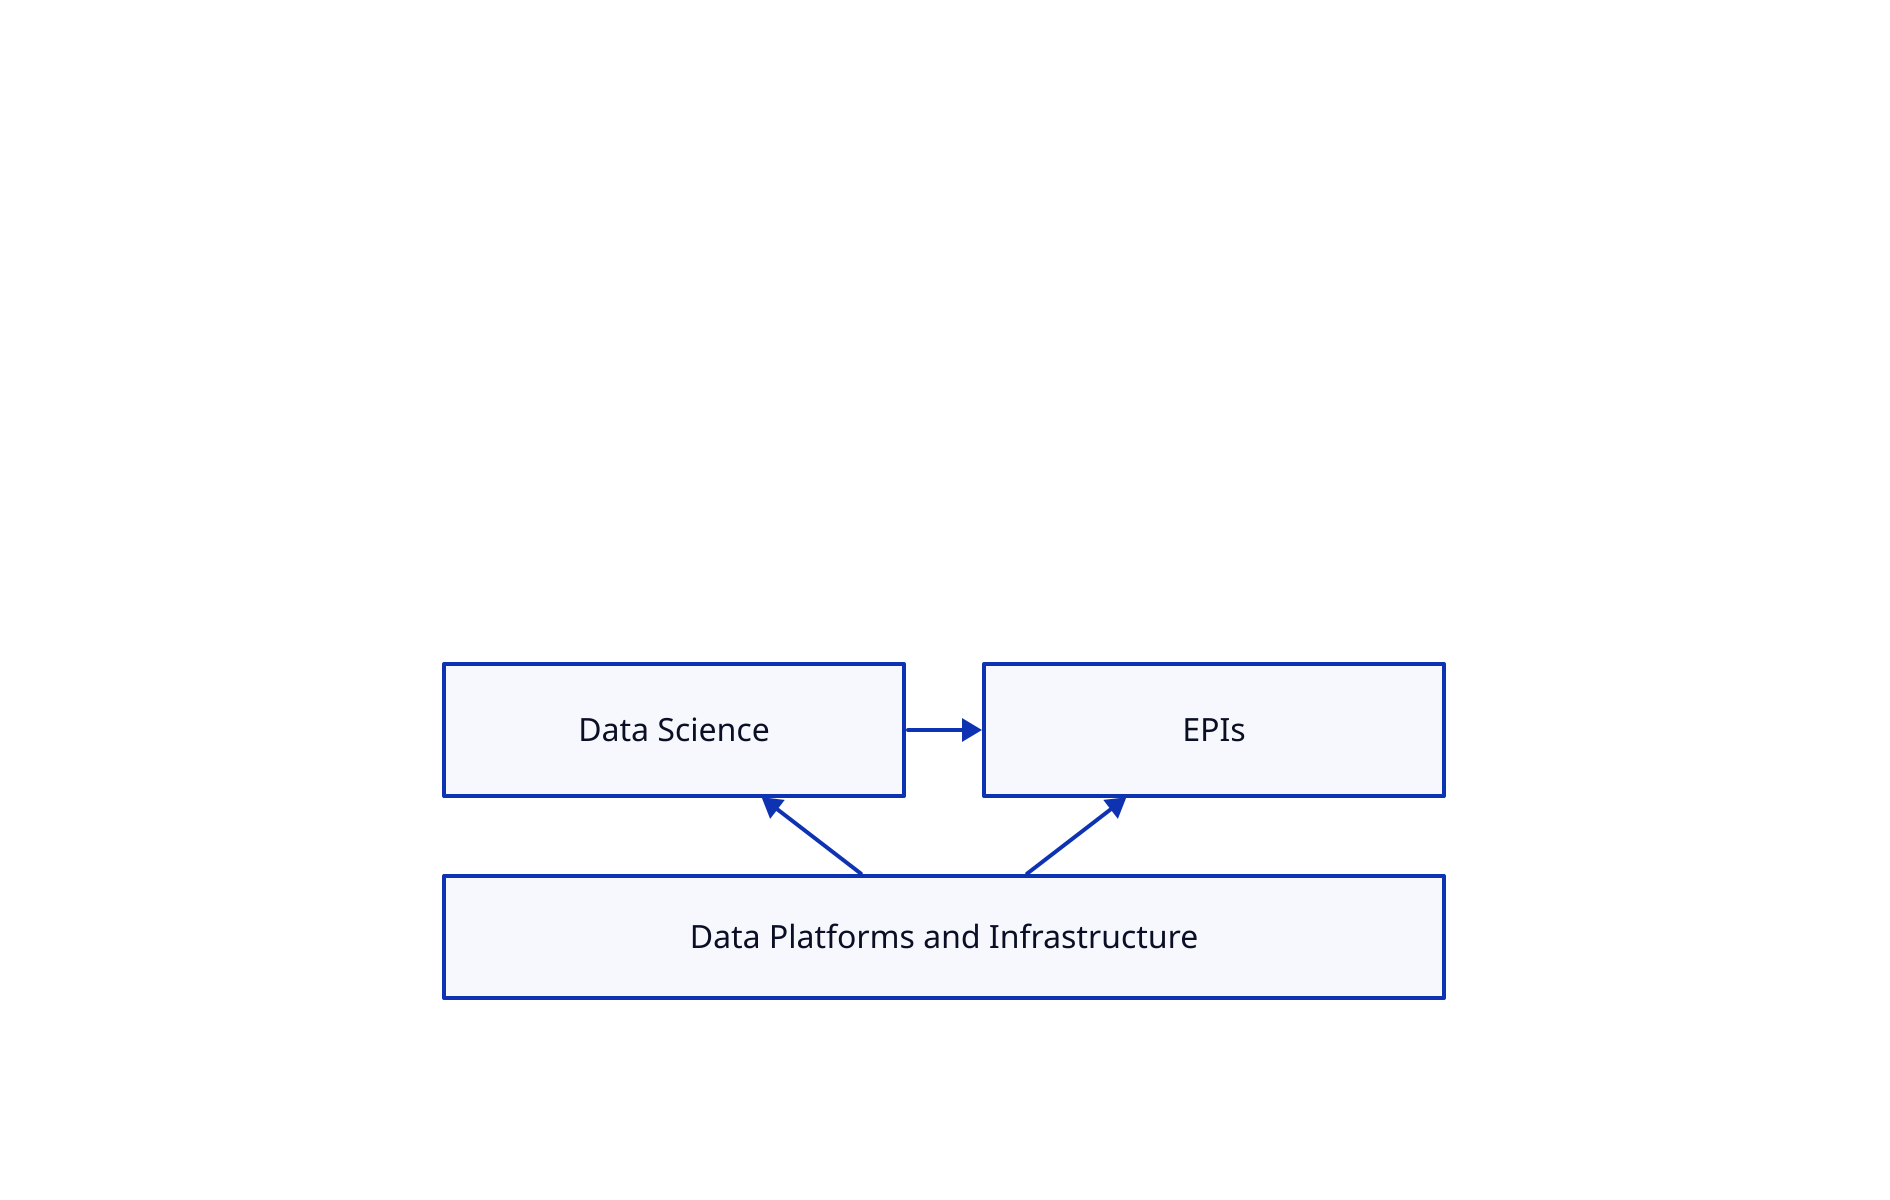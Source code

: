 explanation: |md
  # Improved interaction model
  Google Cloud offers many services intended for direct consumption by people doing analytical work.

  Data scientists and epidemiologists are both examples.

  In this model, DPI interacts with both groups to get them accessing cloud and using its high level cloud services.

  This avoids unnessary cost and maintainance/operational burden for services that duplicate cloud capabilities.
| {
  near: top-center
}

grid-rows: 2
Data Science
EPIs
Data Platforms and Infrastructure.width: 500

Data Science -> EPIs
Data Platforms and Infrastructure -> Data Science
Data Platforms and Infrastructure -> EPIs
